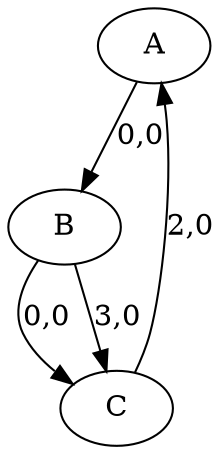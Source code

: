 digraph G {
 A -> B [label="0,0"]
 B -> C [label="0,0"]
 B -> C [label="3,0"]
 C -> A [label="2,0"]
}